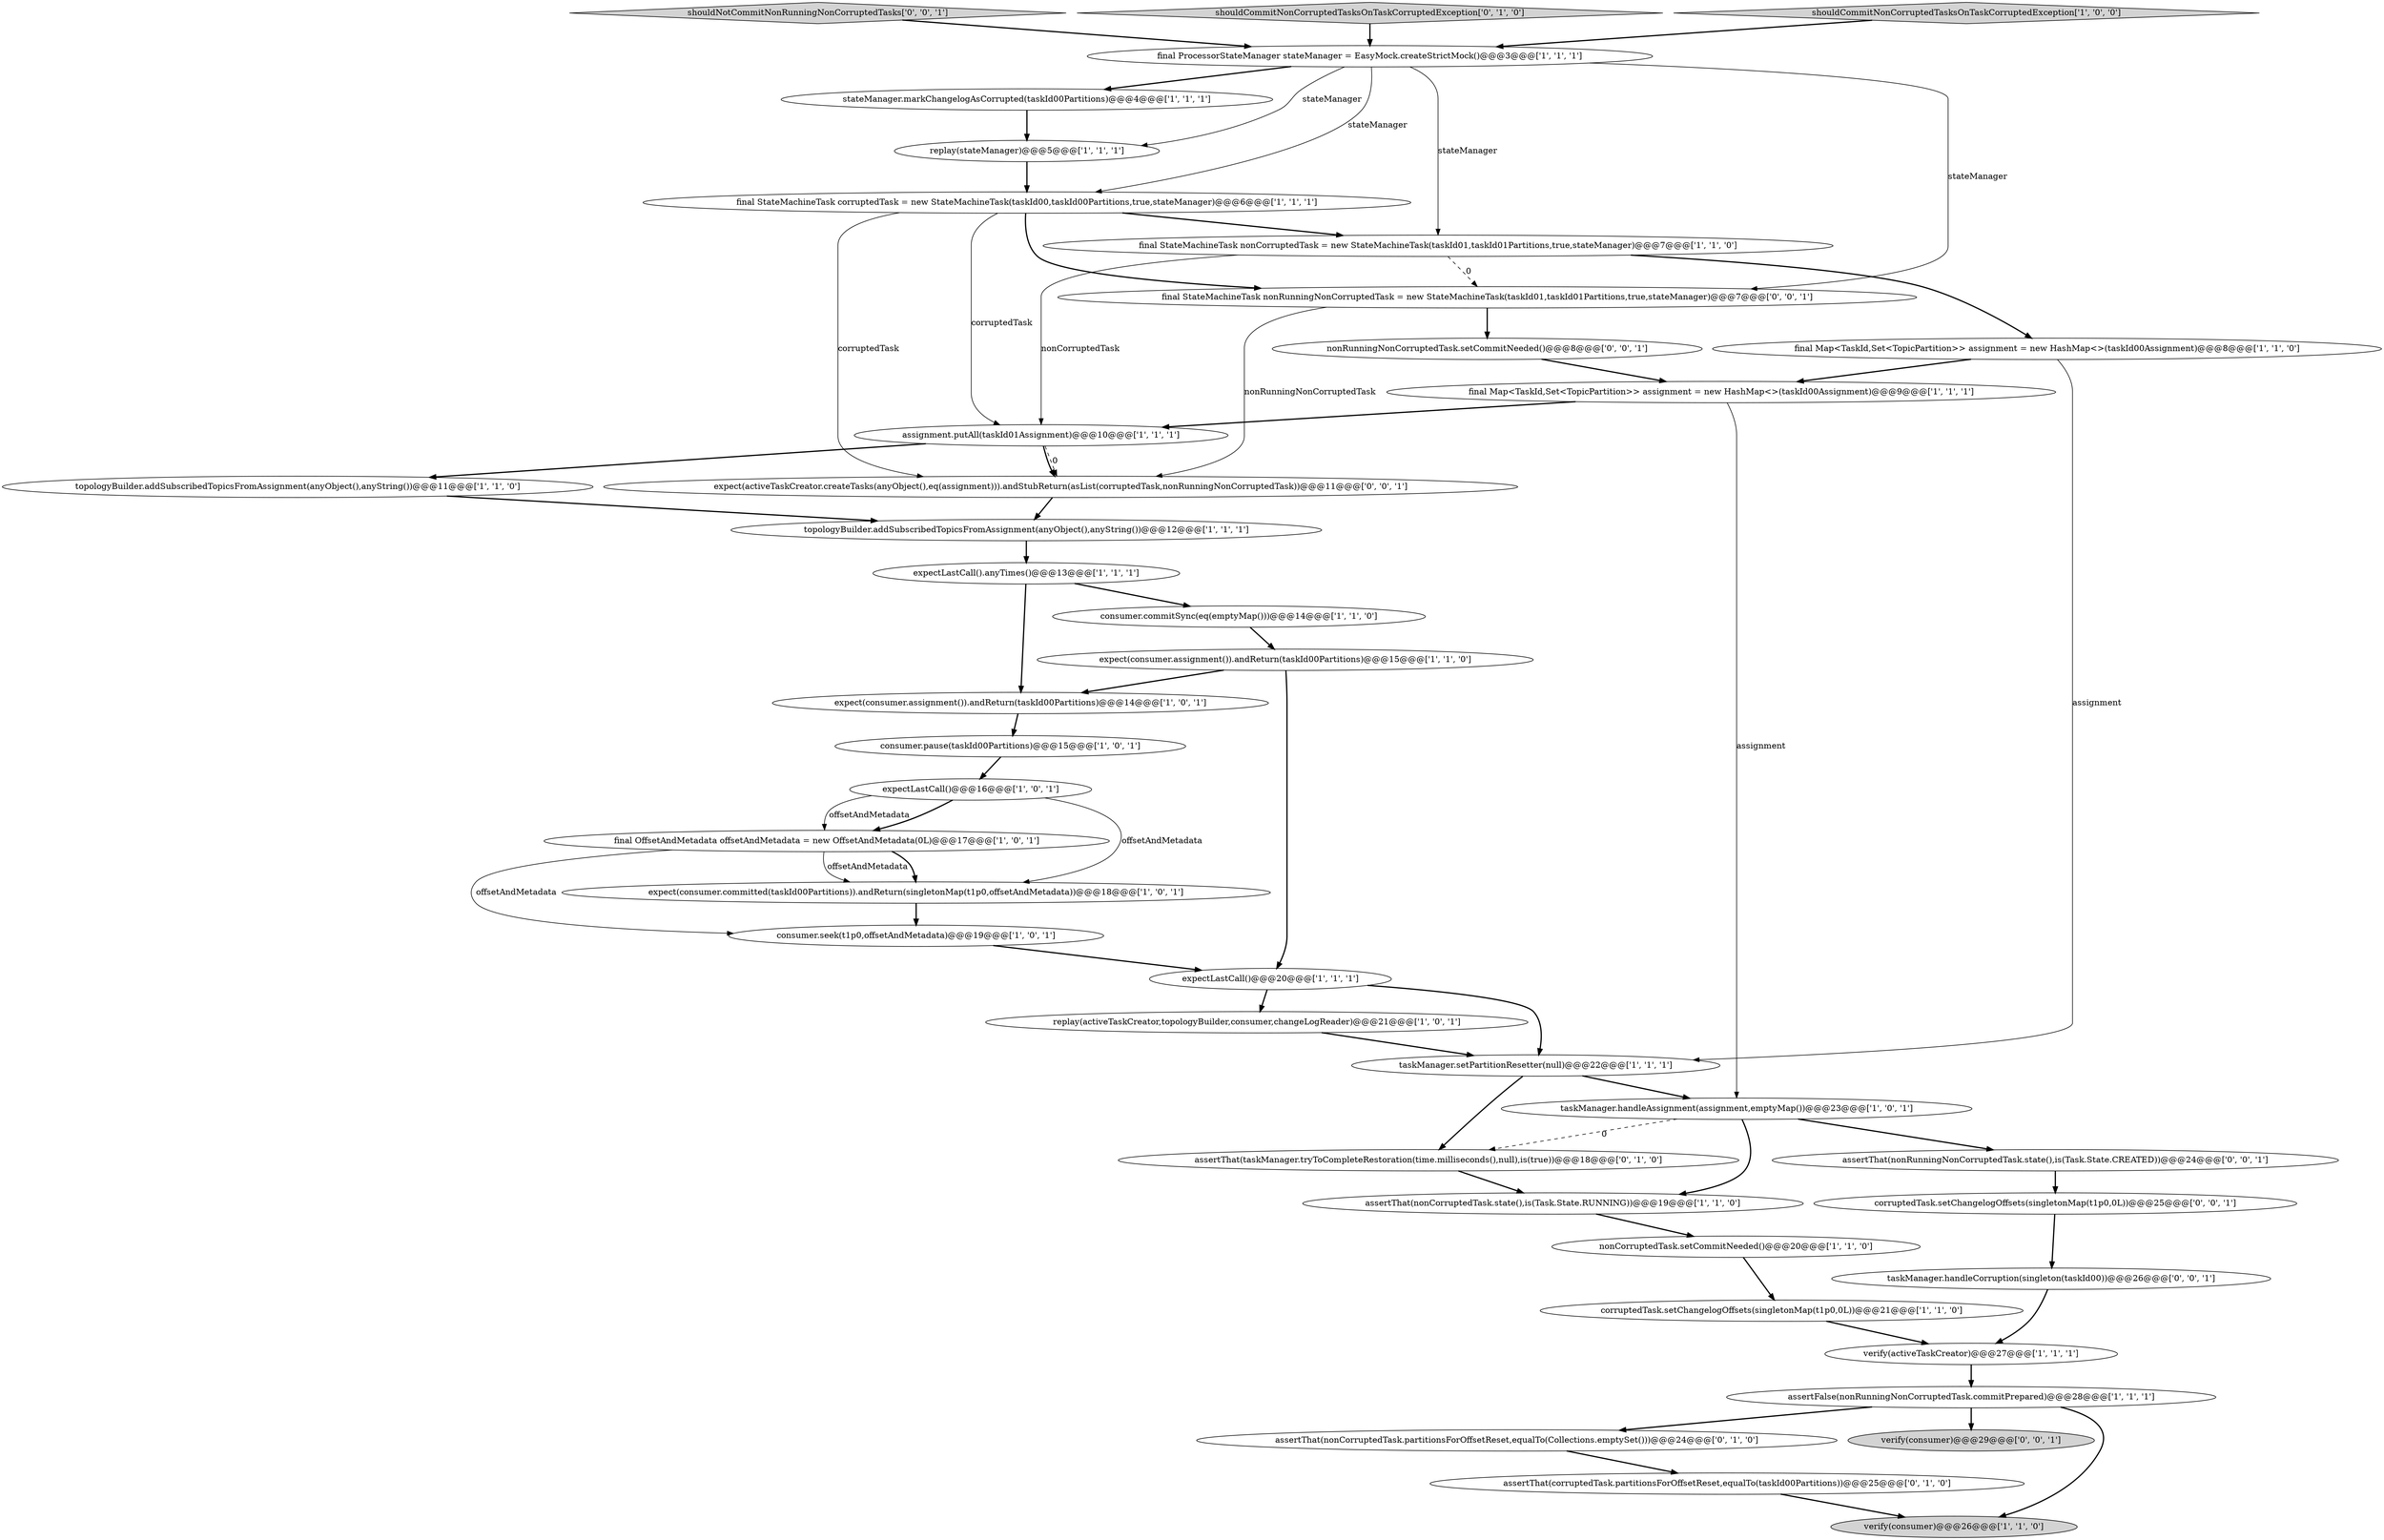 digraph {
26 [style = filled, label = "assertThat(nonCorruptedTask.state(),is(Task.State.RUNNING))@@@19@@@['1', '1', '0']", fillcolor = white, shape = ellipse image = "AAA0AAABBB1BBB"];
33 [style = filled, label = "assertThat(corruptedTask.partitionsForOffsetReset,equalTo(taskId00Partitions))@@@25@@@['0', '1', '0']", fillcolor = white, shape = ellipse image = "AAA1AAABBB2BBB"];
38 [style = filled, label = "assertThat(nonRunningNonCorruptedTask.state(),is(Task.State.CREATED))@@@24@@@['0', '0', '1']", fillcolor = white, shape = ellipse image = "AAA0AAABBB3BBB"];
1 [style = filled, label = "consumer.seek(t1p0,offsetAndMetadata)@@@19@@@['1', '0', '1']", fillcolor = white, shape = ellipse image = "AAA0AAABBB1BBB"];
12 [style = filled, label = "topologyBuilder.addSubscribedTopicsFromAssignment(anyObject(),anyString())@@@12@@@['1', '1', '1']", fillcolor = white, shape = ellipse image = "AAA0AAABBB1BBB"];
36 [style = filled, label = "shouldNotCommitNonRunningNonCorruptedTasks['0', '0', '1']", fillcolor = lightgray, shape = diamond image = "AAA0AAABBB3BBB"];
5 [style = filled, label = "replay(activeTaskCreator,topologyBuilder,consumer,changeLogReader)@@@21@@@['1', '0', '1']", fillcolor = white, shape = ellipse image = "AAA0AAABBB1BBB"];
39 [style = filled, label = "nonRunningNonCorruptedTask.setCommitNeeded()@@@8@@@['0', '0', '1']", fillcolor = white, shape = ellipse image = "AAA0AAABBB3BBB"];
31 [style = filled, label = "assertThat(nonCorruptedTask.partitionsForOffsetReset,equalTo(Collections.emptySet()))@@@24@@@['0', '1', '0']", fillcolor = white, shape = ellipse image = "AAA1AAABBB2BBB"];
0 [style = filled, label = "taskManager.setPartitionResetter(null)@@@22@@@['1', '1', '1']", fillcolor = white, shape = ellipse image = "AAA0AAABBB1BBB"];
20 [style = filled, label = "consumer.commitSync(eq(emptyMap()))@@@14@@@['1', '1', '0']", fillcolor = white, shape = ellipse image = "AAA0AAABBB1BBB"];
22 [style = filled, label = "assignment.putAll(taskId01Assignment)@@@10@@@['1', '1', '1']", fillcolor = white, shape = ellipse image = "AAA0AAABBB1BBB"];
32 [style = filled, label = "assertThat(taskManager.tryToCompleteRestoration(time.milliseconds(),null),is(true))@@@18@@@['0', '1', '0']", fillcolor = white, shape = ellipse image = "AAA1AAABBB2BBB"];
40 [style = filled, label = "expect(activeTaskCreator.createTasks(anyObject(),eq(assignment))).andStubReturn(asList(corruptedTask,nonRunningNonCorruptedTask))@@@11@@@['0', '0', '1']", fillcolor = white, shape = ellipse image = "AAA0AAABBB3BBB"];
30 [style = filled, label = "shouldCommitNonCorruptedTasksOnTaskCorruptedException['0', '1', '0']", fillcolor = lightgray, shape = diamond image = "AAA0AAABBB2BBB"];
23 [style = filled, label = "final OffsetAndMetadata offsetAndMetadata = new OffsetAndMetadata(0L)@@@17@@@['1', '0', '1']", fillcolor = white, shape = ellipse image = "AAA0AAABBB1BBB"];
7 [style = filled, label = "expectLastCall()@@@20@@@['1', '1', '1']", fillcolor = white, shape = ellipse image = "AAA0AAABBB1BBB"];
9 [style = filled, label = "final StateMachineTask nonCorruptedTask = new StateMachineTask(taskId01,taskId01Partitions,true,stateManager)@@@7@@@['1', '1', '0']", fillcolor = white, shape = ellipse image = "AAA0AAABBB1BBB"];
35 [style = filled, label = "verify(consumer)@@@29@@@['0', '0', '1']", fillcolor = lightgray, shape = ellipse image = "AAA0AAABBB3BBB"];
3 [style = filled, label = "consumer.pause(taskId00Partitions)@@@15@@@['1', '0', '1']", fillcolor = white, shape = ellipse image = "AAA0AAABBB1BBB"];
25 [style = filled, label = "verify(consumer)@@@26@@@['1', '1', '0']", fillcolor = lightgray, shape = ellipse image = "AAA0AAABBB1BBB"];
10 [style = filled, label = "final Map<TaskId,Set<TopicPartition>> assignment = new HashMap<>(taskId00Assignment)@@@8@@@['1', '1', '0']", fillcolor = white, shape = ellipse image = "AAA0AAABBB1BBB"];
19 [style = filled, label = "final Map<TaskId,Set<TopicPartition>> assignment = new HashMap<>(taskId00Assignment)@@@9@@@['1', '1', '1']", fillcolor = white, shape = ellipse image = "AAA0AAABBB1BBB"];
37 [style = filled, label = "final StateMachineTask nonRunningNonCorruptedTask = new StateMachineTask(taskId01,taskId01Partitions,true,stateManager)@@@7@@@['0', '0', '1']", fillcolor = white, shape = ellipse image = "AAA0AAABBB3BBB"];
21 [style = filled, label = "expectLastCall()@@@16@@@['1', '0', '1']", fillcolor = white, shape = ellipse image = "AAA0AAABBB1BBB"];
28 [style = filled, label = "expect(consumer.committed(taskId00Partitions)).andReturn(singletonMap(t1p0,offsetAndMetadata))@@@18@@@['1', '0', '1']", fillcolor = white, shape = ellipse image = "AAA0AAABBB1BBB"];
14 [style = filled, label = "taskManager.handleAssignment(assignment,emptyMap())@@@23@@@['1', '0', '1']", fillcolor = white, shape = ellipse image = "AAA0AAABBB1BBB"];
15 [style = filled, label = "final ProcessorStateManager stateManager = EasyMock.createStrictMock()@@@3@@@['1', '1', '1']", fillcolor = white, shape = ellipse image = "AAA0AAABBB1BBB"];
41 [style = filled, label = "corruptedTask.setChangelogOffsets(singletonMap(t1p0,0L))@@@25@@@['0', '0', '1']", fillcolor = white, shape = ellipse image = "AAA0AAABBB3BBB"];
6 [style = filled, label = "topologyBuilder.addSubscribedTopicsFromAssignment(anyObject(),anyString())@@@11@@@['1', '1', '0']", fillcolor = white, shape = ellipse image = "AAA0AAABBB1BBB"];
4 [style = filled, label = "shouldCommitNonCorruptedTasksOnTaskCorruptedException['1', '0', '0']", fillcolor = lightgray, shape = diamond image = "AAA0AAABBB1BBB"];
27 [style = filled, label = "stateManager.markChangelogAsCorrupted(taskId00Partitions)@@@4@@@['1', '1', '1']", fillcolor = white, shape = ellipse image = "AAA0AAABBB1BBB"];
13 [style = filled, label = "expectLastCall().anyTimes()@@@13@@@['1', '1', '1']", fillcolor = white, shape = ellipse image = "AAA0AAABBB1BBB"];
34 [style = filled, label = "taskManager.handleCorruption(singleton(taskId00))@@@26@@@['0', '0', '1']", fillcolor = white, shape = ellipse image = "AAA0AAABBB3BBB"];
8 [style = filled, label = "assertFalse(nonRunningNonCorruptedTask.commitPrepared)@@@28@@@['1', '1', '1']", fillcolor = white, shape = ellipse image = "AAA0AAABBB1BBB"];
24 [style = filled, label = "nonCorruptedTask.setCommitNeeded()@@@20@@@['1', '1', '0']", fillcolor = white, shape = ellipse image = "AAA0AAABBB1BBB"];
18 [style = filled, label = "corruptedTask.setChangelogOffsets(singletonMap(t1p0,0L))@@@21@@@['1', '1', '0']", fillcolor = white, shape = ellipse image = "AAA0AAABBB1BBB"];
2 [style = filled, label = "final StateMachineTask corruptedTask = new StateMachineTask(taskId00,taskId00Partitions,true,stateManager)@@@6@@@['1', '1', '1']", fillcolor = white, shape = ellipse image = "AAA0AAABBB1BBB"];
29 [style = filled, label = "expect(consumer.assignment()).andReturn(taskId00Partitions)@@@15@@@['1', '1', '0']", fillcolor = white, shape = ellipse image = "AAA0AAABBB1BBB"];
11 [style = filled, label = "replay(stateManager)@@@5@@@['1', '1', '1']", fillcolor = white, shape = ellipse image = "AAA0AAABBB1BBB"];
17 [style = filled, label = "expect(consumer.assignment()).andReturn(taskId00Partitions)@@@14@@@['1', '0', '1']", fillcolor = white, shape = ellipse image = "AAA0AAABBB1BBB"];
16 [style = filled, label = "verify(activeTaskCreator)@@@27@@@['1', '1', '1']", fillcolor = white, shape = ellipse image = "AAA0AAABBB1BBB"];
26->24 [style = bold, label=""];
2->40 [style = solid, label="corruptedTask"];
14->38 [style = bold, label=""];
15->11 [style = solid, label="stateManager"];
40->12 [style = bold, label=""];
24->18 [style = bold, label=""];
0->32 [style = bold, label=""];
36->15 [style = bold, label=""];
21->28 [style = solid, label="offsetAndMetadata"];
22->6 [style = bold, label=""];
30->15 [style = bold, label=""];
8->35 [style = bold, label=""];
13->17 [style = bold, label=""];
9->37 [style = dashed, label="0"];
21->23 [style = solid, label="offsetAndMetadata"];
19->14 [style = solid, label="assignment"];
3->21 [style = bold, label=""];
9->22 [style = solid, label="nonCorruptedTask"];
23->28 [style = solid, label="offsetAndMetadata"];
16->8 [style = bold, label=""];
38->41 [style = bold, label=""];
19->22 [style = bold, label=""];
15->2 [style = solid, label="stateManager"];
17->3 [style = bold, label=""];
8->31 [style = bold, label=""];
27->11 [style = bold, label=""];
14->26 [style = bold, label=""];
11->2 [style = bold, label=""];
12->13 [style = bold, label=""];
10->19 [style = bold, label=""];
32->26 [style = bold, label=""];
2->37 [style = bold, label=""];
15->27 [style = bold, label=""];
15->9 [style = solid, label="stateManager"];
2->9 [style = bold, label=""];
5->0 [style = bold, label=""];
28->1 [style = bold, label=""];
37->39 [style = bold, label=""];
14->32 [style = dashed, label="0"];
22->40 [style = dashed, label="0"];
10->0 [style = solid, label="assignment"];
37->40 [style = solid, label="nonRunningNonCorruptedTask"];
34->16 [style = bold, label=""];
8->25 [style = bold, label=""];
7->0 [style = bold, label=""];
29->17 [style = bold, label=""];
22->40 [style = bold, label=""];
18->16 [style = bold, label=""];
6->12 [style = bold, label=""];
29->7 [style = bold, label=""];
20->29 [style = bold, label=""];
7->5 [style = bold, label=""];
2->22 [style = solid, label="corruptedTask"];
23->1 [style = solid, label="offsetAndMetadata"];
41->34 [style = bold, label=""];
23->28 [style = bold, label=""];
13->20 [style = bold, label=""];
1->7 [style = bold, label=""];
39->19 [style = bold, label=""];
0->14 [style = bold, label=""];
21->23 [style = bold, label=""];
4->15 [style = bold, label=""];
31->33 [style = bold, label=""];
33->25 [style = bold, label=""];
15->37 [style = solid, label="stateManager"];
9->10 [style = bold, label=""];
}
